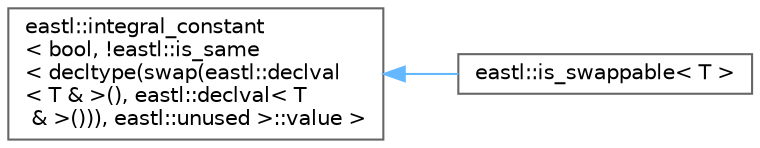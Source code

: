 digraph "类继承关系图"
{
 // LATEX_PDF_SIZE
  bgcolor="transparent";
  edge [fontname=Helvetica,fontsize=10,labelfontname=Helvetica,labelfontsize=10];
  node [fontname=Helvetica,fontsize=10,shape=box,height=0.2,width=0.4];
  rankdir="LR";
  Node0 [id="Node000000",label="eastl::integral_constant\l\< bool, !eastl::is_same\l\< decltype(swap(eastl::declval\l\< T & \>(), eastl::declval\< T\l & \>())), eastl::unused \>::value \>",height=0.2,width=0.4,color="grey40", fillcolor="white", style="filled",URL="$structeastl_1_1integral__constant.html",tooltip=" "];
  Node0 -> Node1 [id="edge744_Node000000_Node000001",dir="back",color="steelblue1",style="solid",tooltip=" "];
  Node1 [id="Node000001",label="eastl::is_swappable\< T \>",height=0.2,width=0.4,color="grey40", fillcolor="white", style="filled",URL="$structeastl_1_1is__swappable.html",tooltip=" "];
}
